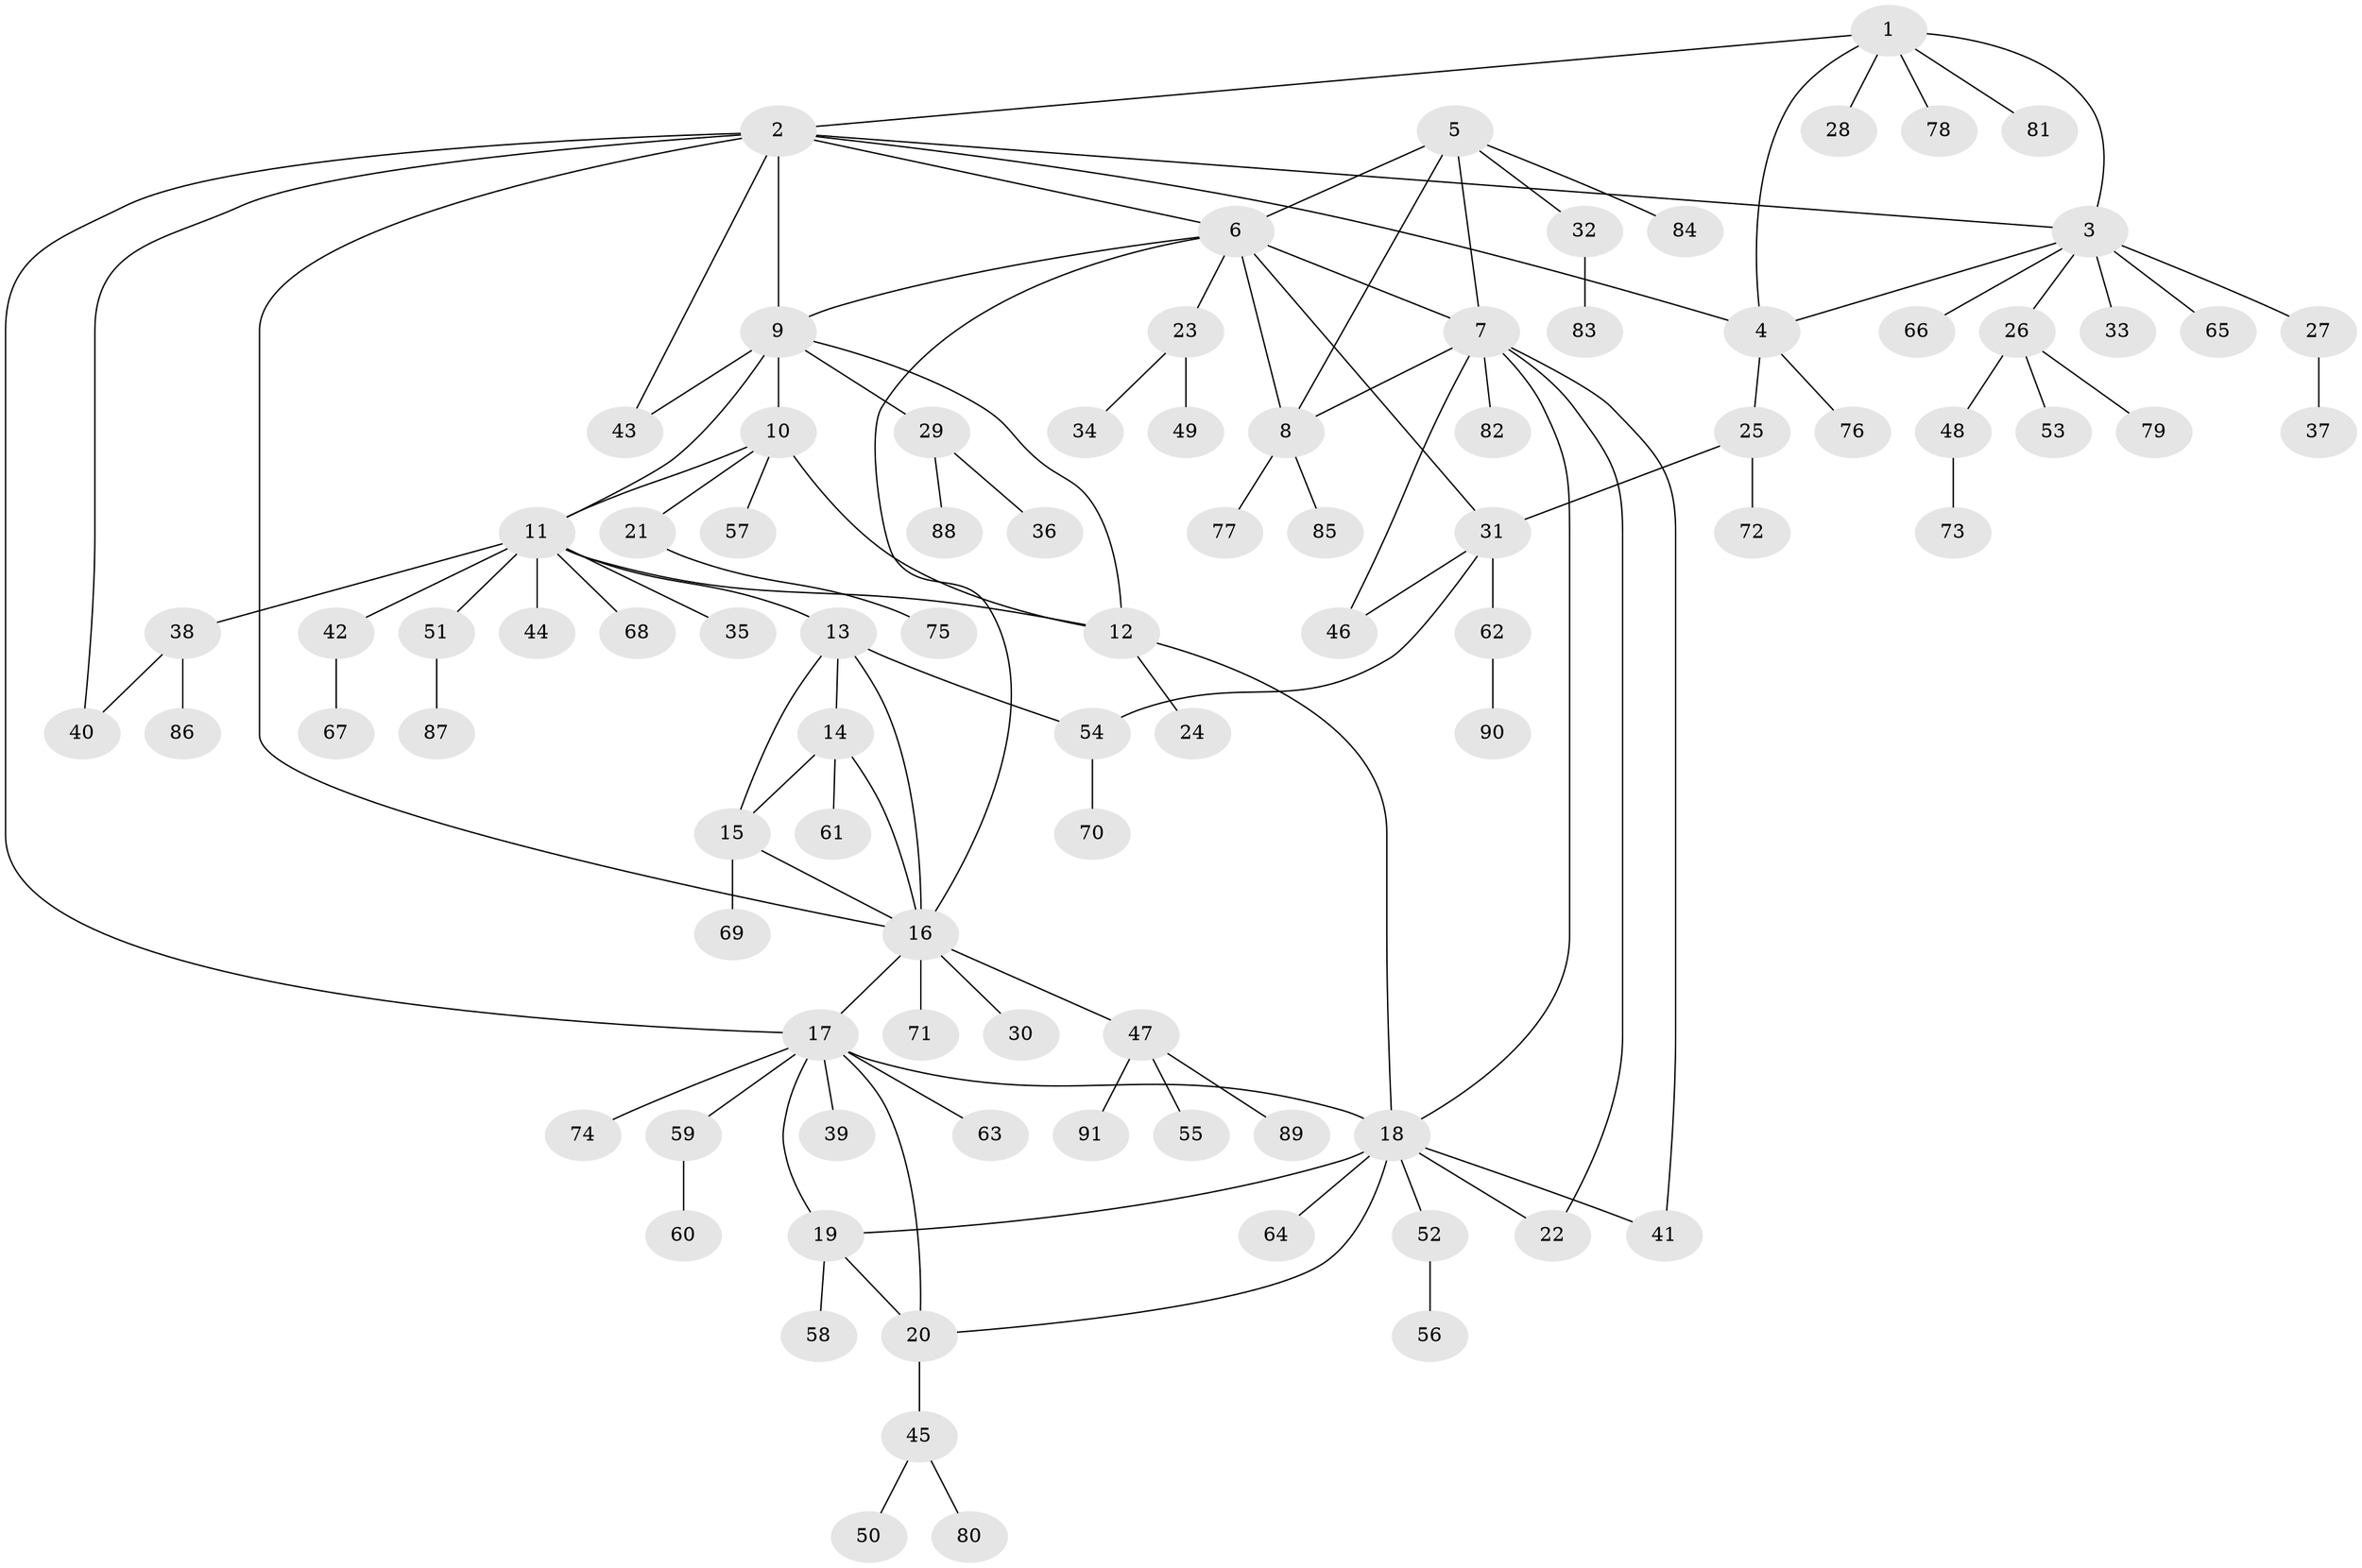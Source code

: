 // Generated by graph-tools (version 1.1) at 2025/55/03/09/25 04:55:44]
// undirected, 91 vertices, 118 edges
graph export_dot {
graph [start="1"]
  node [color=gray90,style=filled];
  1;
  2;
  3;
  4;
  5;
  6;
  7;
  8;
  9;
  10;
  11;
  12;
  13;
  14;
  15;
  16;
  17;
  18;
  19;
  20;
  21;
  22;
  23;
  24;
  25;
  26;
  27;
  28;
  29;
  30;
  31;
  32;
  33;
  34;
  35;
  36;
  37;
  38;
  39;
  40;
  41;
  42;
  43;
  44;
  45;
  46;
  47;
  48;
  49;
  50;
  51;
  52;
  53;
  54;
  55;
  56;
  57;
  58;
  59;
  60;
  61;
  62;
  63;
  64;
  65;
  66;
  67;
  68;
  69;
  70;
  71;
  72;
  73;
  74;
  75;
  76;
  77;
  78;
  79;
  80;
  81;
  82;
  83;
  84;
  85;
  86;
  87;
  88;
  89;
  90;
  91;
  1 -- 2;
  1 -- 3;
  1 -- 4;
  1 -- 28;
  1 -- 78;
  1 -- 81;
  2 -- 3;
  2 -- 4;
  2 -- 6;
  2 -- 9;
  2 -- 16;
  2 -- 17;
  2 -- 40;
  2 -- 43;
  3 -- 4;
  3 -- 26;
  3 -- 27;
  3 -- 33;
  3 -- 65;
  3 -- 66;
  4 -- 25;
  4 -- 76;
  5 -- 6;
  5 -- 7;
  5 -- 8;
  5 -- 32;
  5 -- 84;
  6 -- 7;
  6 -- 8;
  6 -- 9;
  6 -- 16;
  6 -- 23;
  6 -- 31;
  7 -- 8;
  7 -- 18;
  7 -- 22;
  7 -- 41;
  7 -- 46;
  7 -- 82;
  8 -- 77;
  8 -- 85;
  9 -- 10;
  9 -- 11;
  9 -- 12;
  9 -- 29;
  9 -- 43;
  10 -- 11;
  10 -- 12;
  10 -- 21;
  10 -- 57;
  11 -- 12;
  11 -- 13;
  11 -- 35;
  11 -- 38;
  11 -- 42;
  11 -- 44;
  11 -- 51;
  11 -- 68;
  12 -- 18;
  12 -- 24;
  13 -- 14;
  13 -- 15;
  13 -- 16;
  13 -- 54;
  14 -- 15;
  14 -- 16;
  14 -- 61;
  15 -- 16;
  15 -- 69;
  16 -- 17;
  16 -- 30;
  16 -- 47;
  16 -- 71;
  17 -- 18;
  17 -- 19;
  17 -- 20;
  17 -- 39;
  17 -- 59;
  17 -- 63;
  17 -- 74;
  18 -- 19;
  18 -- 20;
  18 -- 22;
  18 -- 41;
  18 -- 52;
  18 -- 64;
  19 -- 20;
  19 -- 58;
  20 -- 45;
  21 -- 75;
  23 -- 34;
  23 -- 49;
  25 -- 31;
  25 -- 72;
  26 -- 48;
  26 -- 53;
  26 -- 79;
  27 -- 37;
  29 -- 36;
  29 -- 88;
  31 -- 46;
  31 -- 54;
  31 -- 62;
  32 -- 83;
  38 -- 40;
  38 -- 86;
  42 -- 67;
  45 -- 50;
  45 -- 80;
  47 -- 55;
  47 -- 89;
  47 -- 91;
  48 -- 73;
  51 -- 87;
  52 -- 56;
  54 -- 70;
  59 -- 60;
  62 -- 90;
}
